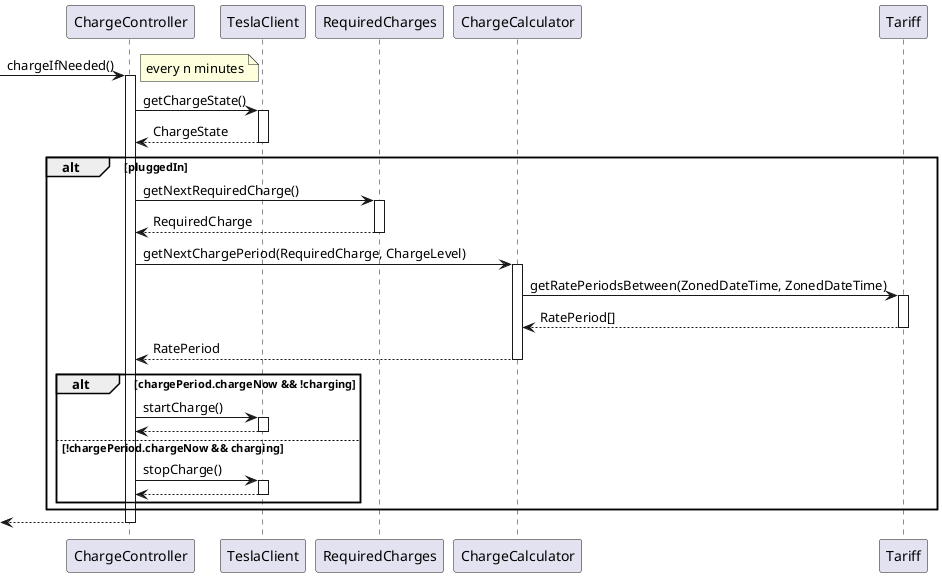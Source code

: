 @startuml
[-> ChargeController: chargeIfNeeded()
activate ChargeController
note right: every n minutes

ChargeController -> TeslaClient: getChargeState()
activate TeslaClient
ChargeController <-- TeslaClient: ChargeState
deactivate TeslaClient

alt pluggedIn
    ChargeController -> RequiredCharges: getNextRequiredCharge()
    activate RequiredCharges
    ChargeController <-- RequiredCharges: RequiredCharge
    deactivate RequiredCharges

    ChargeController -> ChargeCalculator: getNextChargePeriod(RequiredCharge, ChargeLevel)
    activate ChargeCalculator

    ChargeCalculator -> Tariff: getRatePeriodsBetween(ZonedDateTime, ZonedDateTime)
    activate Tariff
    ChargeCalculator <-- Tariff: RatePeriod[]
    deactivate Tariff

    ChargeController <-- ChargeCalculator: RatePeriod
    deactivate ChargeCalculator

    alt chargePeriod.chargeNow && !charging
        ChargeController -> TeslaClient: startCharge()
        activate TeslaClient
        ChargeController <-- TeslaClient
        deactivate TeslaClient
    else !chargePeriod.chargeNow && charging
        ChargeController -> TeslaClient: stopCharge()
        activate TeslaClient
        ChargeController <-- TeslaClient
        deactivate TeslaClient
    end
end

[<-- ChargeController
deactivate ChargeController
@enduml
